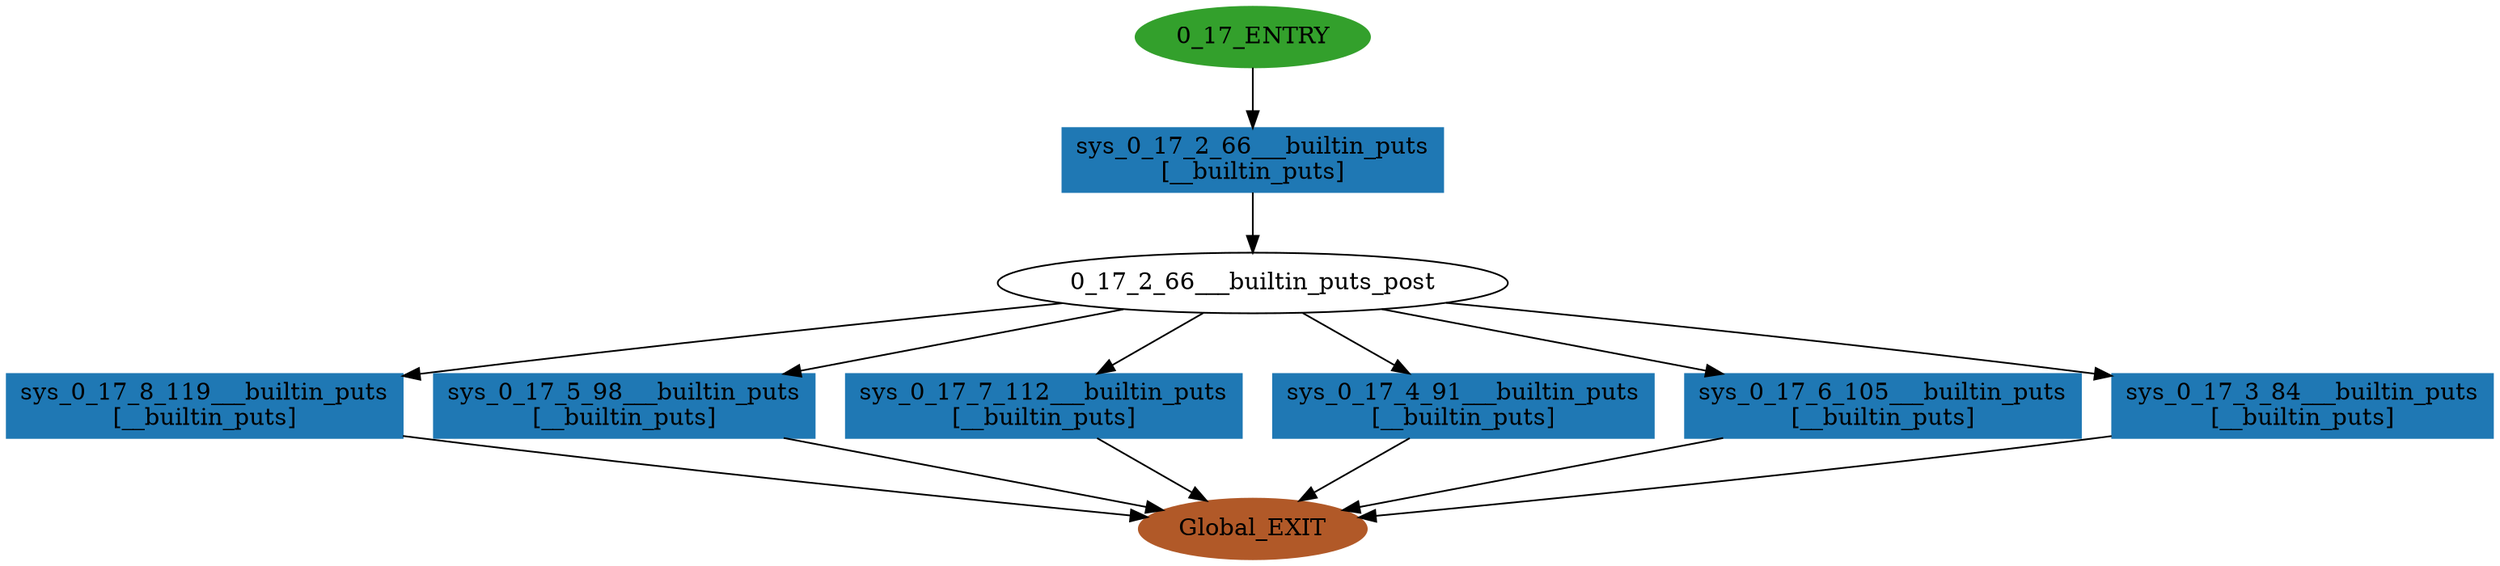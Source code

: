 digraph model { 
compound=true; 
node  [style="filled", colorscheme="paired12"];  "0_17_ENTRY" [shape=ellipse, color=4, style=filled];
  "0_17_2_66___builtin_puts_post" [shape=ellipse, style=""];
  "Global_EXIT" [shape=ellipse, color=12, style=filled];
  "sys_0_17_2_66___builtin_puts" [shape=box, style=""];
  "sys_0_17_2_66___builtin_puts" [color=2, style=filled];
  "sys_0_17_2_66___builtin_puts" [label="sys_0_17_2_66___builtin_puts\n[__builtin_puts]"];
  "sys_0_17_8_119___builtin_puts" [shape=box, style=""];
  "sys_0_17_8_119___builtin_puts" [color=2, style=filled];
  "sys_0_17_8_119___builtin_puts" [label="sys_0_17_8_119___builtin_puts\n[__builtin_puts]"];
  "sys_0_17_5_98___builtin_puts" [shape=box, style=""];
  "sys_0_17_5_98___builtin_puts" [color=2, style=filled];
  "sys_0_17_5_98___builtin_puts" [label="sys_0_17_5_98___builtin_puts\n[__builtin_puts]"];
  "sys_0_17_7_112___builtin_puts" [shape=box, style=""];
  "sys_0_17_7_112___builtin_puts" [color=2, style=filled];
  "sys_0_17_7_112___builtin_puts" [label="sys_0_17_7_112___builtin_puts\n[__builtin_puts]"];
  "sys_0_17_4_91___builtin_puts" [shape=box, style=""];
  "sys_0_17_4_91___builtin_puts" [color=2, style=filled];
  "sys_0_17_4_91___builtin_puts" [label="sys_0_17_4_91___builtin_puts\n[__builtin_puts]"];
  "sys_0_17_6_105___builtin_puts" [shape=box, style=""];
  "sys_0_17_6_105___builtin_puts" [color=2, style=filled];
  "sys_0_17_6_105___builtin_puts" [label="sys_0_17_6_105___builtin_puts\n[__builtin_puts]"];
  "sys_0_17_3_84___builtin_puts" [shape=box, style=""];
  "sys_0_17_3_84___builtin_puts" [color=2, style=filled];
  "sys_0_17_3_84___builtin_puts" [label="sys_0_17_3_84___builtin_puts\n[__builtin_puts]"];
  "0_17_2_66___builtin_puts_post" -> "sys_0_17_5_98___builtin_puts" [label="", arrowhead="normal"];
  "sys_0_17_5_98___builtin_puts" -> "Global_EXIT" [label="", arrowhead="normal"];
  "sys_0_17_3_84___builtin_puts" -> "Global_EXIT" [label="", arrowhead="normal"];
  "0_17_2_66___builtin_puts_post" -> "sys_0_17_4_91___builtin_puts" [label="", arrowhead="normal"];
  "sys_0_17_6_105___builtin_puts" -> "Global_EXIT" [label="", arrowhead="normal"];
  "0_17_2_66___builtin_puts_post" -> "sys_0_17_3_84___builtin_puts" [label="", arrowhead="normal"];
  "0_17_ENTRY" -> "sys_0_17_2_66___builtin_puts" [label="", arrowhead="normal"];
  "sys_0_17_7_112___builtin_puts" -> "Global_EXIT" [label="", arrowhead="normal"];
  "0_17_2_66___builtin_puts_post" -> "sys_0_17_7_112___builtin_puts" [label="", arrowhead="normal"];
  "sys_0_17_8_119___builtin_puts" -> "Global_EXIT" [label="", arrowhead="normal"];
  "sys_0_17_4_91___builtin_puts" -> "Global_EXIT" [label="", arrowhead="normal"];
  "0_17_2_66___builtin_puts_post" -> "sys_0_17_6_105___builtin_puts" [label="", arrowhead="normal"];
  "0_17_2_66___builtin_puts_post" -> "sys_0_17_8_119___builtin_puts" [label="", arrowhead="normal"];
  "sys_0_17_2_66___builtin_puts" -> "0_17_2_66___builtin_puts_post" [label="", arrowhead="normal"];
}
